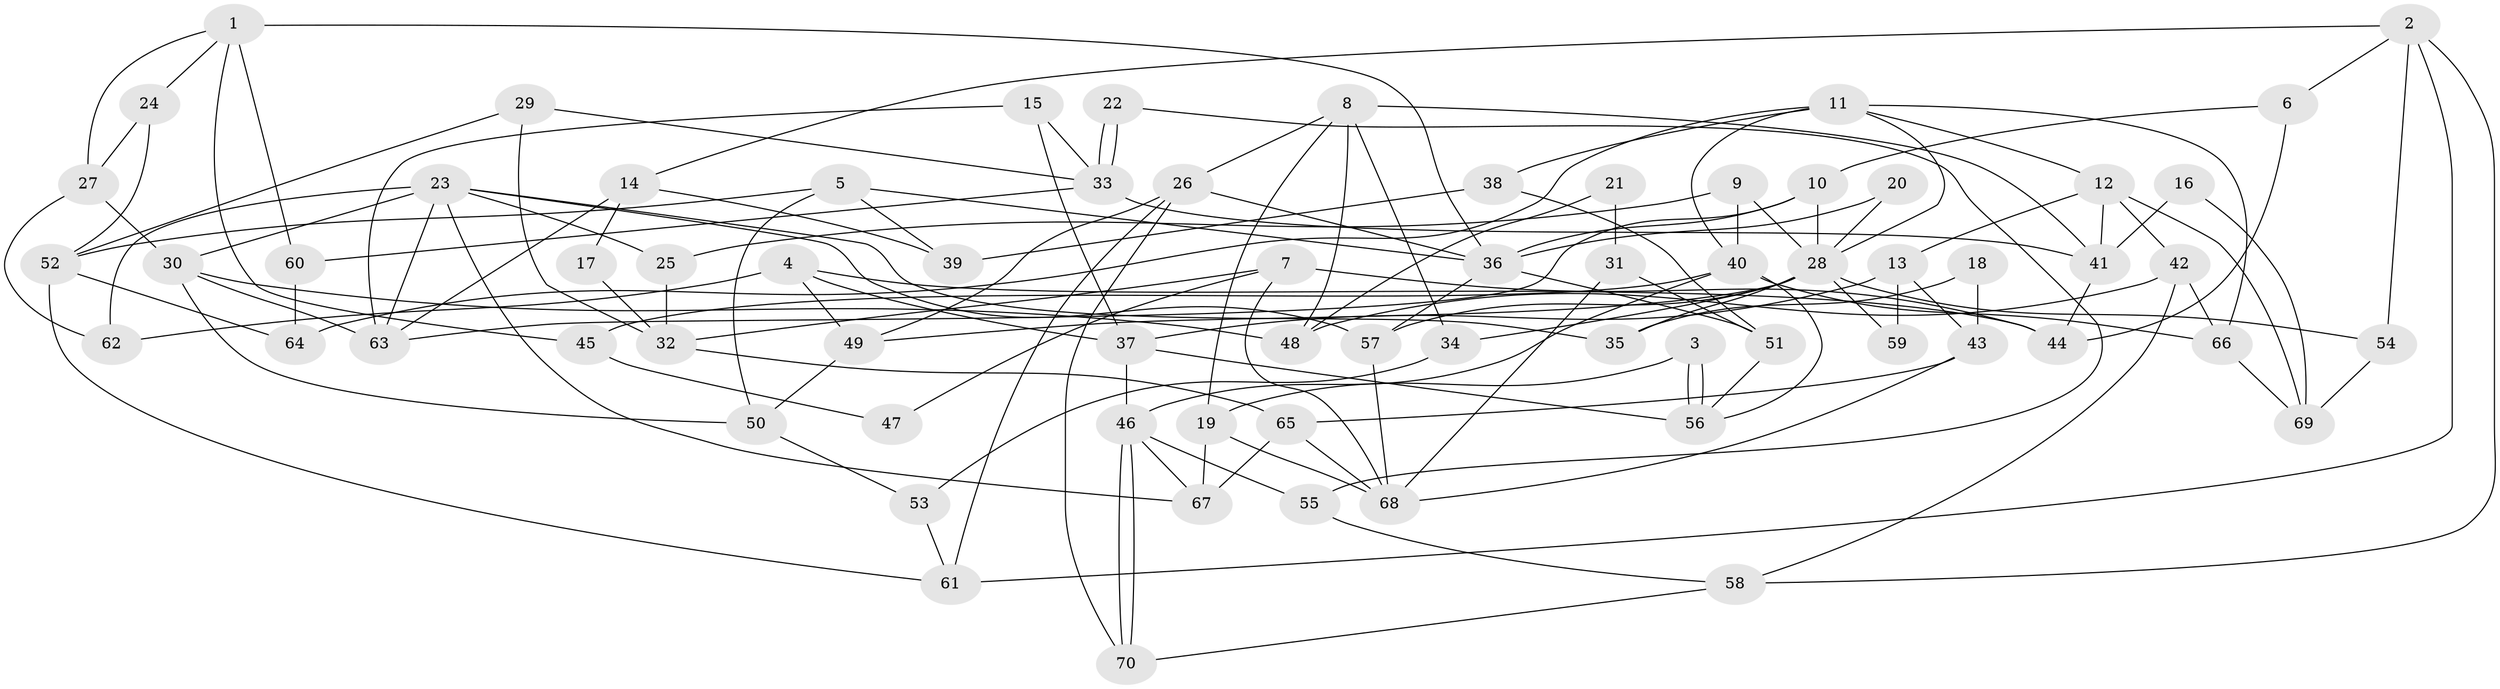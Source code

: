 // coarse degree distribution, {7: 0.11904761904761904, 8: 0.023809523809523808, 2: 0.11904761904761904, 3: 0.09523809523809523, 6: 0.16666666666666666, 9: 0.023809523809523808, 10: 0.023809523809523808, 4: 0.2857142857142857, 5: 0.11904761904761904, 11: 0.023809523809523808}
// Generated by graph-tools (version 1.1) at 2025/18/03/04/25 18:18:59]
// undirected, 70 vertices, 140 edges
graph export_dot {
graph [start="1"]
  node [color=gray90,style=filled];
  1;
  2;
  3;
  4;
  5;
  6;
  7;
  8;
  9;
  10;
  11;
  12;
  13;
  14;
  15;
  16;
  17;
  18;
  19;
  20;
  21;
  22;
  23;
  24;
  25;
  26;
  27;
  28;
  29;
  30;
  31;
  32;
  33;
  34;
  35;
  36;
  37;
  38;
  39;
  40;
  41;
  42;
  43;
  44;
  45;
  46;
  47;
  48;
  49;
  50;
  51;
  52;
  53;
  54;
  55;
  56;
  57;
  58;
  59;
  60;
  61;
  62;
  63;
  64;
  65;
  66;
  67;
  68;
  69;
  70;
  1 -- 36;
  1 -- 24;
  1 -- 27;
  1 -- 45;
  1 -- 60;
  2 -- 6;
  2 -- 14;
  2 -- 54;
  2 -- 58;
  2 -- 61;
  3 -- 56;
  3 -- 56;
  3 -- 19;
  4 -- 37;
  4 -- 49;
  4 -- 44;
  4 -- 62;
  5 -- 50;
  5 -- 36;
  5 -- 39;
  5 -- 52;
  6 -- 44;
  6 -- 10;
  7 -- 44;
  7 -- 68;
  7 -- 32;
  7 -- 47;
  8 -- 26;
  8 -- 41;
  8 -- 19;
  8 -- 34;
  8 -- 48;
  9 -- 40;
  9 -- 25;
  9 -- 28;
  10 -- 63;
  10 -- 28;
  10 -- 36;
  11 -- 12;
  11 -- 66;
  11 -- 28;
  11 -- 38;
  11 -- 40;
  11 -- 64;
  12 -- 69;
  12 -- 42;
  12 -- 13;
  12 -- 41;
  13 -- 43;
  13 -- 37;
  13 -- 59;
  14 -- 63;
  14 -- 39;
  14 -- 17;
  15 -- 37;
  15 -- 33;
  15 -- 63;
  16 -- 41;
  16 -- 69;
  17 -- 32;
  18 -- 43;
  18 -- 35;
  19 -- 67;
  19 -- 68;
  20 -- 28;
  20 -- 36;
  21 -- 31;
  21 -- 48;
  22 -- 55;
  22 -- 33;
  22 -- 33;
  23 -- 62;
  23 -- 63;
  23 -- 25;
  23 -- 30;
  23 -- 35;
  23 -- 57;
  23 -- 67;
  24 -- 52;
  24 -- 27;
  25 -- 32;
  26 -- 36;
  26 -- 61;
  26 -- 49;
  26 -- 70;
  27 -- 30;
  27 -- 62;
  28 -- 34;
  28 -- 35;
  28 -- 49;
  28 -- 54;
  28 -- 57;
  28 -- 59;
  29 -- 32;
  29 -- 52;
  29 -- 33;
  30 -- 50;
  30 -- 48;
  30 -- 63;
  31 -- 68;
  31 -- 51;
  32 -- 65;
  33 -- 41;
  33 -- 60;
  34 -- 53;
  36 -- 57;
  36 -- 51;
  37 -- 46;
  37 -- 56;
  38 -- 51;
  38 -- 39;
  40 -- 56;
  40 -- 45;
  40 -- 46;
  40 -- 66;
  41 -- 44;
  42 -- 48;
  42 -- 58;
  42 -- 66;
  43 -- 68;
  43 -- 65;
  45 -- 47;
  46 -- 70;
  46 -- 70;
  46 -- 55;
  46 -- 67;
  49 -- 50;
  50 -- 53;
  51 -- 56;
  52 -- 64;
  52 -- 61;
  53 -- 61;
  54 -- 69;
  55 -- 58;
  57 -- 68;
  58 -- 70;
  60 -- 64;
  65 -- 68;
  65 -- 67;
  66 -- 69;
}
